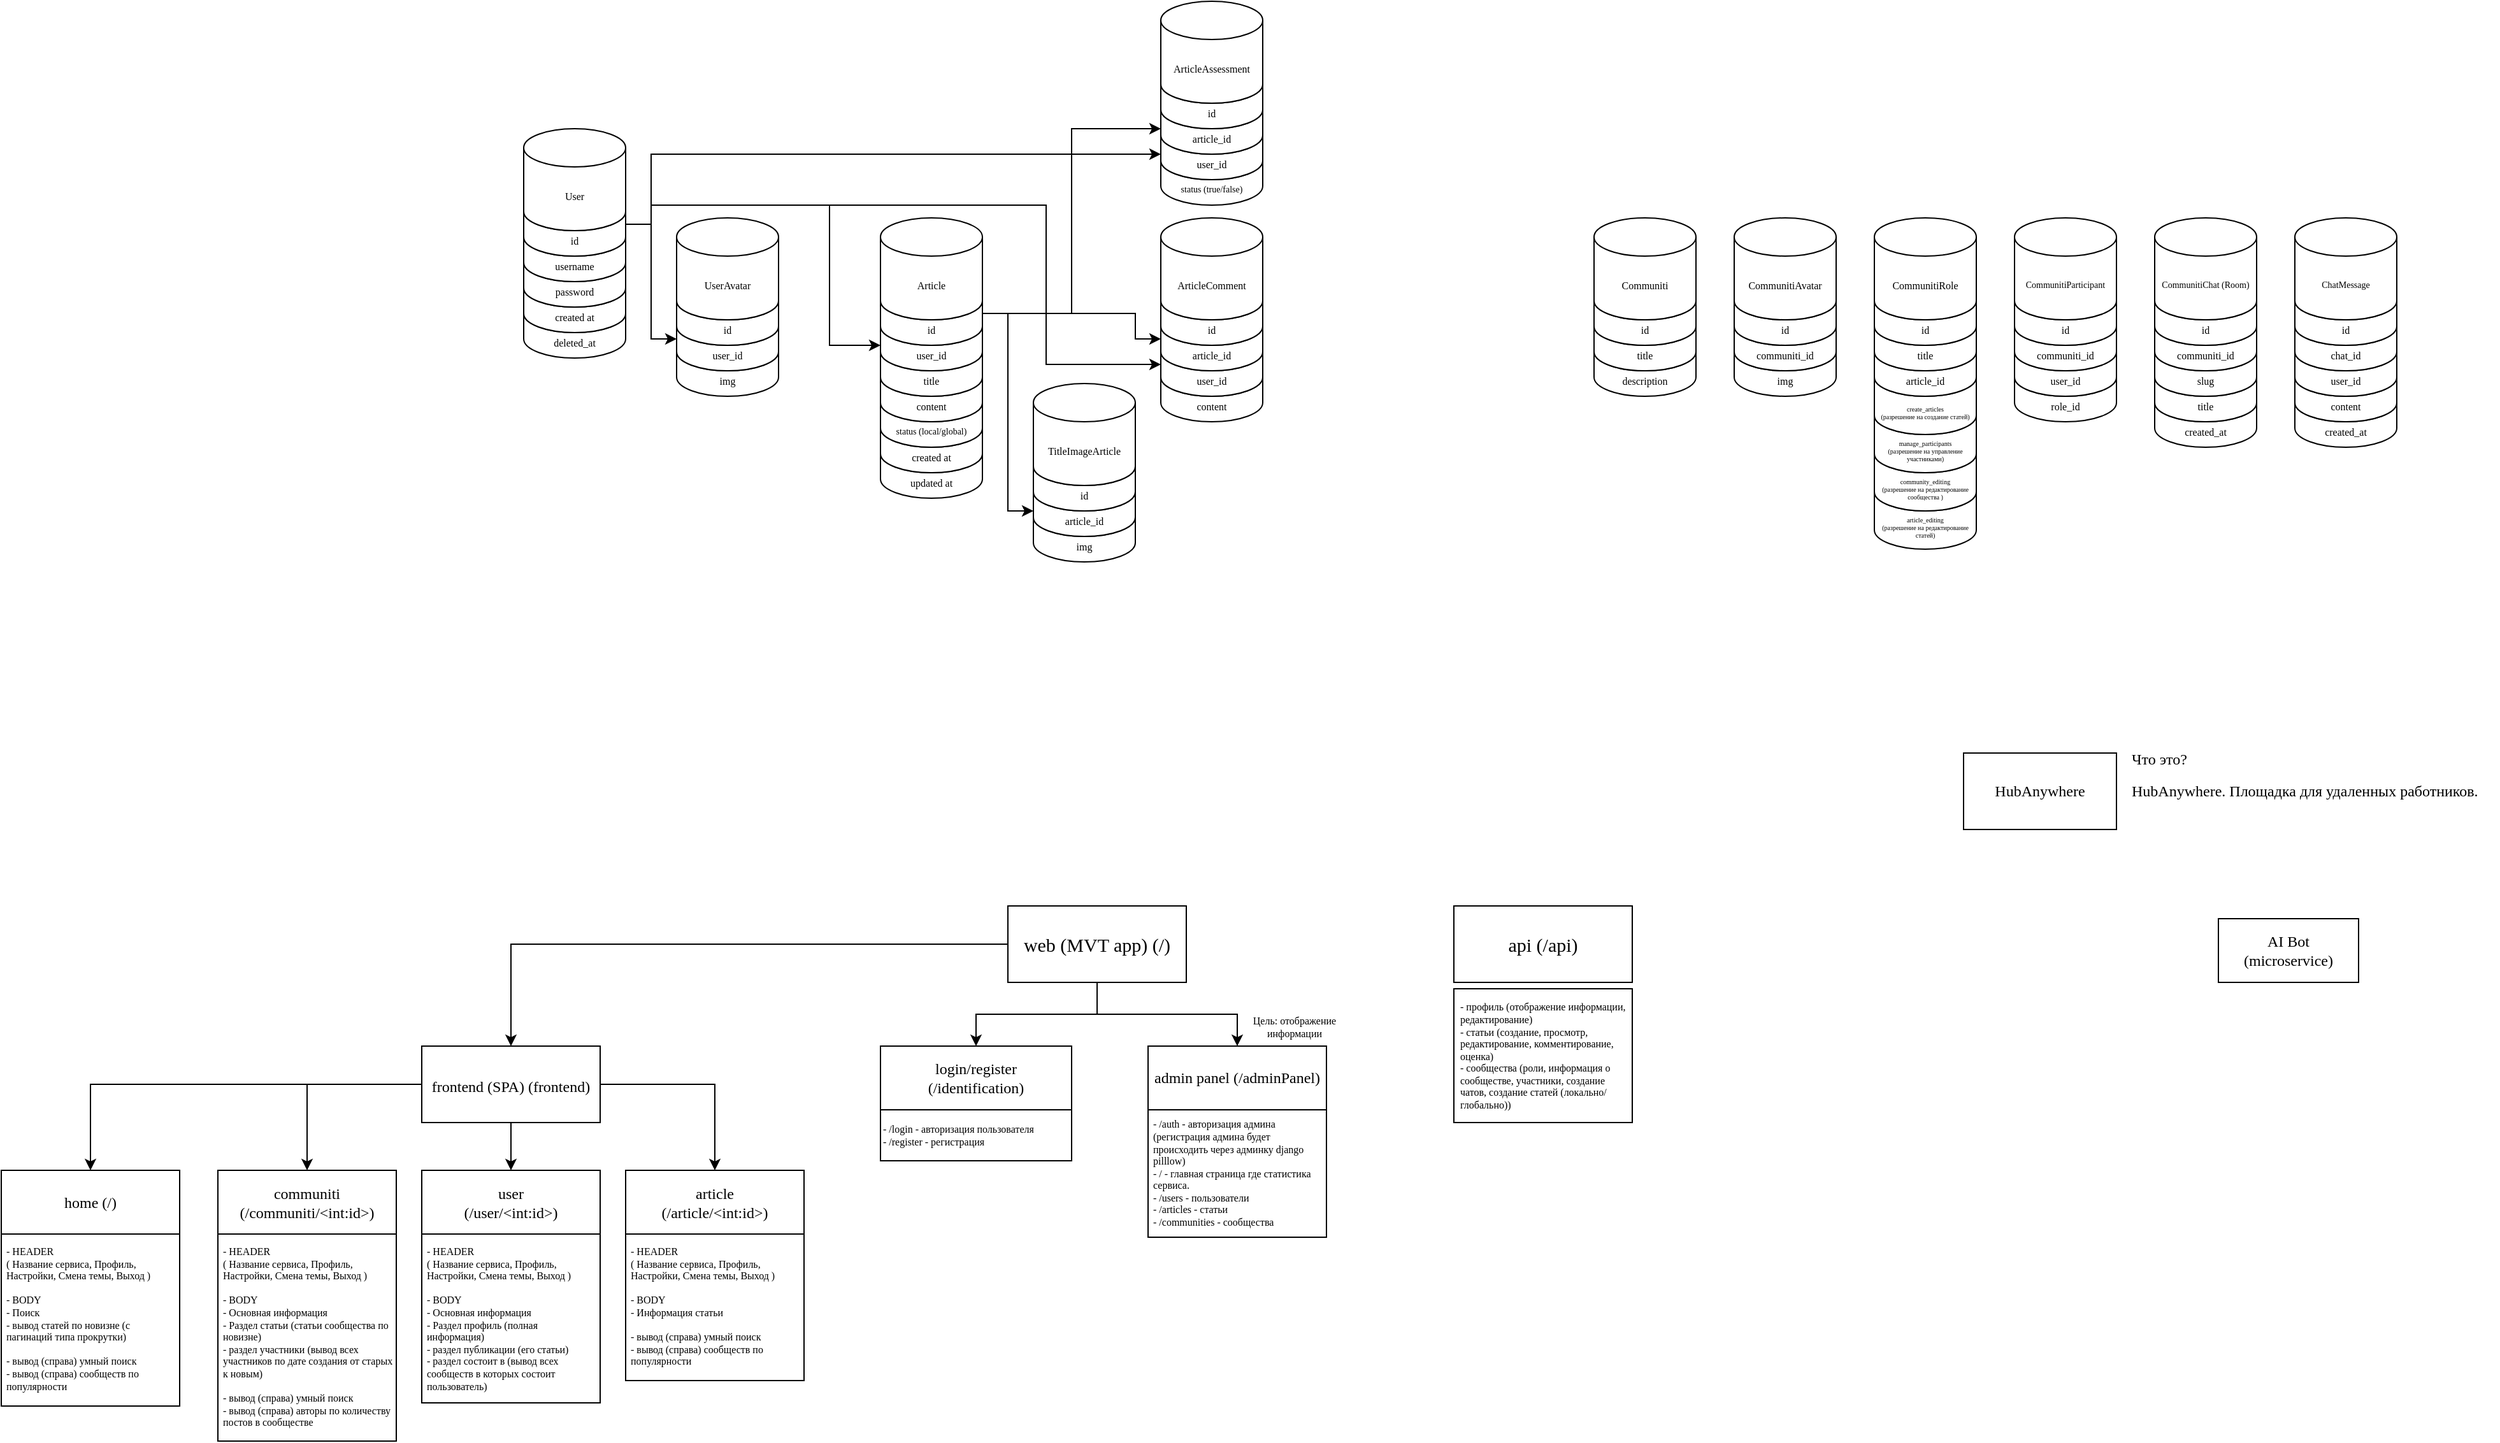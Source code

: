 <mxfile version="20.7.4" type="device"><diagram name="Страница 1" id="JeV3lk8Cx0CcECSY5895"><mxGraphModel dx="1989" dy="1377" grid="1" gridSize="10" guides="1" tooltips="1" connect="1" arrows="1" fold="1" page="1" pageScale="1" pageWidth="827" pageHeight="1169" math="0" shadow="0"><root><mxCell id="0"/><mxCell id="1" parent="0"/><mxCell id="etrCRMP3qSwTWrHFHhXZ-83" value="created_at" style="shape=cylinder3;whiteSpace=wrap;html=1;boundedLbl=1;backgroundOutline=1;size=15;fontFamily=Comic Sans MS;fontSize=8;" vertex="1" parent="1"><mxGeometry x="470" y="-210" width="80" height="50" as="geometry"/></mxCell><mxCell id="etrCRMP3qSwTWrHFHhXZ-84" value="title" style="shape=cylinder3;whiteSpace=wrap;html=1;boundedLbl=1;backgroundOutline=1;size=15;fontFamily=Comic Sans MS;fontSize=8;" vertex="1" parent="1"><mxGeometry x="470" y="-230" width="80" height="50" as="geometry"/></mxCell><mxCell id="etrCRMP3qSwTWrHFHhXZ-122" value="slug" style="shape=cylinder3;whiteSpace=wrap;html=1;boundedLbl=1;backgroundOutline=1;size=15;fontFamily=Comic Sans MS;fontSize=8;" vertex="1" parent="1"><mxGeometry x="470" y="-250" width="80" height="50" as="geometry"/></mxCell><mxCell id="etrCRMP3qSwTWrHFHhXZ-77" value="article_editing&lt;br style=&quot;font-size: 5px;&quot;&gt;(разрешение&amp;nbsp;на редактирование статей)" style="shape=cylinder3;whiteSpace=wrap;html=1;boundedLbl=1;backgroundOutline=1;size=15;fontFamily=Comic Sans MS;fontSize=5;" vertex="1" parent="1"><mxGeometry x="250" y="-140" width="80" height="60" as="geometry"/></mxCell><mxCell id="etrCRMP3qSwTWrHFHhXZ-72" value="community_editing&lt;br style=&quot;font-size: 5px;&quot;&gt;(разрешение&amp;nbsp;на редактирование сообщества&amp;nbsp;)" style="shape=cylinder3;whiteSpace=wrap;html=1;boundedLbl=1;backgroundOutline=1;size=15;fontFamily=Comic Sans MS;fontSize=5;" vertex="1" parent="1"><mxGeometry x="250" y="-170" width="80" height="60" as="geometry"/></mxCell><mxCell id="etrCRMP3qSwTWrHFHhXZ-78" value="manage_participants&lt;br&gt;(разрешение&amp;nbsp;на управление участниками)" style="shape=cylinder3;whiteSpace=wrap;html=1;boundedLbl=1;backgroundOutline=1;size=15;fontFamily=Comic Sans MS;fontSize=5;" vertex="1" parent="1"><mxGeometry x="250" y="-200" width="80" height="60" as="geometry"/></mxCell><mxCell id="etrCRMP3qSwTWrHFHhXZ-79" value="create_articles &lt;br style=&quot;font-size: 5px;&quot;&gt;(разрешение на создание статей)" style="shape=cylinder3;whiteSpace=wrap;html=1;boundedLbl=1;backgroundOutline=1;size=15;fontFamily=Comic Sans MS;fontSize=5;" vertex="1" parent="1"><mxGeometry x="250" y="-230" width="80" height="60" as="geometry"/></mxCell><mxCell id="etrCRMP3qSwTWrHFHhXZ-121" value="article_id" style="shape=cylinder3;whiteSpace=wrap;html=1;boundedLbl=1;backgroundOutline=1;size=15;fontFamily=Comic Sans MS;fontSize=8;" vertex="1" parent="1"><mxGeometry x="250" y="-250" width="80" height="50" as="geometry"/></mxCell><mxCell id="etrCRMP3qSwTWrHFHhXZ-39" value="updated at" style="shape=cylinder3;whiteSpace=wrap;html=1;boundedLbl=1;backgroundOutline=1;size=15;fontFamily=Comic Sans MS;fontSize=8;" vertex="1" parent="1"><mxGeometry x="-530" y="-170" width="80" height="50" as="geometry"/></mxCell><mxCell id="etrCRMP3qSwTWrHFHhXZ-34" value="created at" style="shape=cylinder3;whiteSpace=wrap;html=1;boundedLbl=1;backgroundOutline=1;size=15;fontFamily=Comic Sans MS;fontSize=8;" vertex="1" parent="1"><mxGeometry x="-530" y="-190" width="80" height="50" as="geometry"/></mxCell><mxCell id="etrCRMP3qSwTWrHFHhXZ-82" value="status (local/global)" style="shape=cylinder3;whiteSpace=wrap;html=1;boundedLbl=1;backgroundOutline=1;size=15;fontFamily=Comic Sans MS;fontSize=7;fillStyle=solid;" vertex="1" parent="1"><mxGeometry x="-530" y="-210" width="80" height="50" as="geometry"/></mxCell><mxCell id="etrCRMP3qSwTWrHFHhXZ-35" value="content" style="shape=cylinder3;whiteSpace=wrap;html=1;boundedLbl=1;backgroundOutline=1;size=15;fontFamily=Comic Sans MS;fontSize=8;" vertex="1" parent="1"><mxGeometry x="-530" y="-230" width="80" height="50" as="geometry"/></mxCell><mxCell id="etrCRMP3qSwTWrHFHhXZ-36" value="title" style="shape=cylinder3;whiteSpace=wrap;html=1;boundedLbl=1;backgroundOutline=1;size=15;fontFamily=Comic Sans MS;fontSize=8;" vertex="1" parent="1"><mxGeometry x="-530" y="-250" width="80" height="50" as="geometry"/></mxCell><mxCell id="etrCRMP3qSwTWrHFHhXZ-107" value="user_id" style="shape=cylinder3;whiteSpace=wrap;html=1;boundedLbl=1;backgroundOutline=1;size=15;fontFamily=Comic Sans MS;fontSize=8;" vertex="1" parent="1"><mxGeometry x="-530" y="-270" width="80" height="50" as="geometry"/></mxCell><mxCell id="etrCRMP3qSwTWrHFHhXZ-94" value="created_at" style="shape=cylinder3;whiteSpace=wrap;html=1;boundedLbl=1;backgroundOutline=1;size=15;fontFamily=Comic Sans MS;fontSize=8;" vertex="1" parent="1"><mxGeometry x="580" y="-210" width="80" height="50" as="geometry"/></mxCell><mxCell id="etrCRMP3qSwTWrHFHhXZ-71" value="description" style="shape=cylinder3;whiteSpace=wrap;html=1;boundedLbl=1;backgroundOutline=1;size=15;fontFamily=Comic Sans MS;fontSize=8;" vertex="1" parent="1"><mxGeometry x="30" y="-250" width="80" height="50" as="geometry"/></mxCell><mxCell id="etrCRMP3qSwTWrHFHhXZ-66" value="img" style="shape=cylinder3;whiteSpace=wrap;html=1;boundedLbl=1;backgroundOutline=1;size=15;fontFamily=Comic Sans MS;fontSize=8;" vertex="1" parent="1"><mxGeometry x="140" y="-250" width="80" height="50" as="geometry"/></mxCell><mxCell id="etrCRMP3qSwTWrHFHhXZ-44" value="content" style="shape=cylinder3;whiteSpace=wrap;html=1;boundedLbl=1;backgroundOutline=1;size=15;fontFamily=Comic Sans MS;fontSize=8;" vertex="1" parent="1"><mxGeometry x="-310" y="-230" width="80" height="50" as="geometry"/></mxCell><mxCell id="etrCRMP3qSwTWrHFHhXZ-33" value="img" style="shape=cylinder3;whiteSpace=wrap;html=1;boundedLbl=1;backgroundOutline=1;size=15;fontFamily=Comic Sans MS;fontSize=8;" vertex="1" parent="1"><mxGeometry x="-690" y="-250" width="80" height="50" as="geometry"/></mxCell><mxCell id="etrCRMP3qSwTWrHFHhXZ-29" value="deleted_at" style="shape=cylinder3;whiteSpace=wrap;html=1;boundedLbl=1;backgroundOutline=1;size=15;fontFamily=Comic Sans MS;fontSize=8;" vertex="1" parent="1"><mxGeometry x="-810" y="-280" width="80" height="50" as="geometry"/></mxCell><mxCell id="etrCRMP3qSwTWrHFHhXZ-28" value="created at" style="shape=cylinder3;whiteSpace=wrap;html=1;boundedLbl=1;backgroundOutline=1;size=15;fontFamily=Comic Sans MS;fontSize=8;" vertex="1" parent="1"><mxGeometry x="-810" y="-300" width="80" height="50" as="geometry"/></mxCell><mxCell id="etrCRMP3qSwTWrHFHhXZ-48" value="user_id" style="shape=cylinder3;whiteSpace=wrap;html=1;boundedLbl=1;backgroundOutline=1;size=15;fontFamily=Comic Sans MS;fontSize=8;" vertex="1" parent="1"><mxGeometry x="-310" y="-250" width="80" height="50" as="geometry"/></mxCell><mxCell id="etrCRMP3qSwTWrHFHhXZ-26" value="password" style="shape=cylinder3;whiteSpace=wrap;html=1;boundedLbl=1;backgroundOutline=1;size=15;fontFamily=Comic Sans MS;fontSize=8;" vertex="1" parent="1"><mxGeometry x="-810" y="-320" width="80" height="50" as="geometry"/></mxCell><mxCell id="etrCRMP3qSwTWrHFHhXZ-24" value="username" style="shape=cylinder3;whiteSpace=wrap;html=1;boundedLbl=1;backgroundOutline=1;size=15;fontFamily=Comic Sans MS;fontSize=8;" vertex="1" parent="1"><mxGeometry x="-810" y="-340" width="80" height="50" as="geometry"/></mxCell><mxCell id="etrCRMP3qSwTWrHFHhXZ-106" style="edgeStyle=orthogonalEdgeStyle;rounded=0;orthogonalLoop=1;jettySize=auto;html=1;entryX=0;entryY=0.5;entryDx=0;entryDy=0;entryPerimeter=0;fontFamily=Comic Sans MS;fontSize=7;fontColor=none;" edge="1" parent="1" source="etrCRMP3qSwTWrHFHhXZ-23" target="etrCRMP3qSwTWrHFHhXZ-30"><mxGeometry relative="1" as="geometry"/></mxCell><mxCell id="etrCRMP3qSwTWrHFHhXZ-108" style="edgeStyle=orthogonalEdgeStyle;rounded=0;orthogonalLoop=1;jettySize=auto;html=1;exitX=1;exitY=0.5;exitDx=0;exitDy=0;exitPerimeter=0;entryX=0;entryY=0;entryDx=0;entryDy=30;entryPerimeter=0;fontFamily=Comic Sans MS;fontSize=7;fontColor=none;" edge="1" parent="1" source="etrCRMP3qSwTWrHFHhXZ-23" target="etrCRMP3qSwTWrHFHhXZ-107"><mxGeometry relative="1" as="geometry"><Array as="points"><mxPoint x="-710" y="-335"/><mxPoint x="-710" y="-350"/><mxPoint x="-570" y="-350"/><mxPoint x="-570" y="-240"/></Array></mxGeometry></mxCell><mxCell id="etrCRMP3qSwTWrHFHhXZ-112" style="edgeStyle=orthogonalEdgeStyle;rounded=0;orthogonalLoop=1;jettySize=auto;html=1;entryX=0;entryY=0.5;entryDx=0;entryDy=0;entryPerimeter=0;fontFamily=Comic Sans MS;fontSize=7;fontColor=none;" edge="1" parent="1" target="etrCRMP3qSwTWrHFHhXZ-48"><mxGeometry relative="1" as="geometry"><mxPoint x="-710" y="-340" as="sourcePoint"/><Array as="points"><mxPoint x="-400" y="-350"/><mxPoint x="-400" y="-225"/></Array></mxGeometry></mxCell><mxCell id="etrCRMP3qSwTWrHFHhXZ-114" style="edgeStyle=orthogonalEdgeStyle;rounded=0;orthogonalLoop=1;jettySize=auto;html=1;entryX=0;entryY=0;entryDx=0;entryDy=30;entryPerimeter=0;fontFamily=Comic Sans MS;fontSize=7;fontColor=none;exitX=1;exitY=0.5;exitDx=0;exitDy=0;exitPerimeter=0;" edge="1" parent="1" source="etrCRMP3qSwTWrHFHhXZ-23" target="etrCRMP3qSwTWrHFHhXZ-50"><mxGeometry relative="1" as="geometry"><Array as="points"><mxPoint x="-710" y="-335"/><mxPoint x="-710" y="-390"/></Array></mxGeometry></mxCell><mxCell id="etrCRMP3qSwTWrHFHhXZ-23" value="id" style="shape=cylinder3;whiteSpace=wrap;html=1;boundedLbl=1;backgroundOutline=1;size=15;fontFamily=Comic Sans MS;fontSize=8;" vertex="1" parent="1"><mxGeometry x="-810" y="-360" width="80" height="50" as="geometry"/></mxCell><mxCell id="etrCRMP3qSwTWrHFHhXZ-2" value="HubAnywhere" style="rounded=0;whiteSpace=wrap;html=1;fontFamily=Comic Sans MS;" vertex="1" parent="1"><mxGeometry x="320" y="80" width="120" height="60" as="geometry"/></mxCell><mxCell id="etrCRMP3qSwTWrHFHhXZ-3" value="Что это?" style="text;html=1;strokeColor=none;fillColor=none;align=left;verticalAlign=middle;whiteSpace=wrap;rounded=0;fontFamily=Comic Sans MS;" vertex="1" parent="1"><mxGeometry x="450" y="70" width="60" height="30" as="geometry"/></mxCell><mxCell id="etrCRMP3qSwTWrHFHhXZ-4" value="HubAnywhere. Площадка для удаленных работников.&amp;nbsp;" style="text;html=1;strokeColor=none;fillColor=none;align=left;verticalAlign=middle;whiteSpace=wrap;rounded=0;fontFamily=Comic Sans MS;" vertex="1" parent="1"><mxGeometry x="450" y="85" width="290" height="50" as="geometry"/></mxCell><mxCell id="etrCRMP3qSwTWrHFHhXZ-12" style="edgeStyle=orthogonalEdgeStyle;rounded=0;orthogonalLoop=1;jettySize=auto;html=1;entryX=0.5;entryY=0;entryDx=0;entryDy=0;fontFamily=Comic Sans MS;fontSize=12;" edge="1" parent="1" source="etrCRMP3qSwTWrHFHhXZ-5" target="etrCRMP3qSwTWrHFHhXZ-11"><mxGeometry relative="1" as="geometry"/></mxCell><mxCell id="etrCRMP3qSwTWrHFHhXZ-14" style="edgeStyle=orthogonalEdgeStyle;rounded=0;orthogonalLoop=1;jettySize=auto;html=1;fontFamily=Comic Sans MS;fontSize=12;" edge="1" parent="1" source="etrCRMP3qSwTWrHFHhXZ-5" target="etrCRMP3qSwTWrHFHhXZ-13"><mxGeometry relative="1" as="geometry"/></mxCell><mxCell id="etrCRMP3qSwTWrHFHhXZ-115" style="edgeStyle=orthogonalEdgeStyle;rounded=0;orthogonalLoop=1;jettySize=auto;html=1;entryX=0.5;entryY=0;entryDx=0;entryDy=0;fontFamily=Comic Sans MS;fontSize=7;fontColor=none;" edge="1" parent="1" source="etrCRMP3qSwTWrHFHhXZ-5" target="etrCRMP3qSwTWrHFHhXZ-95"><mxGeometry relative="1" as="geometry"/></mxCell><mxCell id="etrCRMP3qSwTWrHFHhXZ-5" value="web (MVT app) (/)" style="rounded=0;whiteSpace=wrap;html=1;fontFamily=Comic Sans MS;fontSize=15;" vertex="1" parent="1"><mxGeometry x="-430" y="200" width="140" height="60" as="geometry"/></mxCell><mxCell id="etrCRMP3qSwTWrHFHhXZ-8" value="AI Bot&lt;br&gt;(microservice)" style="rounded=0;whiteSpace=wrap;html=1;fontFamily=Comic Sans MS;" vertex="1" parent="1"><mxGeometry x="520" y="210" width="110" height="50" as="geometry"/></mxCell><mxCell id="etrCRMP3qSwTWrHFHhXZ-11" value="login/register&lt;br&gt;(/identification)" style="rounded=0;whiteSpace=wrap;html=1;fontFamily=Comic Sans MS;" vertex="1" parent="1"><mxGeometry x="-530" y="310" width="150" height="50" as="geometry"/></mxCell><mxCell id="etrCRMP3qSwTWrHFHhXZ-13" value="admin panel (/adminPanel)" style="rounded=0;whiteSpace=wrap;html=1;fontFamily=Comic Sans MS;" vertex="1" parent="1"><mxGeometry x="-320" y="310" width="140" height="50" as="geometry"/></mxCell><mxCell id="etrCRMP3qSwTWrHFHhXZ-16" value="- /login - авторизация пользователя&lt;br&gt;- /register - регистрация" style="rounded=0;whiteSpace=wrap;html=1;fontFamily=Comic Sans MS;align=left;fontSize=8;" vertex="1" parent="1"><mxGeometry x="-530" y="360" width="150" height="40" as="geometry"/></mxCell><mxCell id="etrCRMP3qSwTWrHFHhXZ-17" value="- /auth - авторизация админа (регистрация админа будет происходить через админку django pilllow)&lt;br&gt;- / - главная страница где статистика сервиса.&lt;br&gt;- /users - пользователи&lt;br&gt;- /articles - статьи&lt;br&gt;- /communities - сообщества&amp;nbsp;&lt;br&gt;" style="rounded=0;whiteSpace=wrap;html=1;fontFamily=Comic Sans MS;align=left;fontSize=8;spacing=4;" vertex="1" parent="1"><mxGeometry x="-320" y="360" width="140" height="100" as="geometry"/></mxCell><mxCell id="etrCRMP3qSwTWrHFHhXZ-18" value="Цель: отображение информации" style="text;html=1;strokeColor=none;fillColor=none;align=center;verticalAlign=middle;whiteSpace=wrap;rounded=0;fontFamily=Comic Sans MS;fontSize=8;" vertex="1" parent="1"><mxGeometry x="-260" y="280" width="110" height="30" as="geometry"/></mxCell><mxCell id="etrCRMP3qSwTWrHFHhXZ-19" value="api (/api)" style="rounded=0;whiteSpace=wrap;html=1;fontFamily=Comic Sans MS;fontSize=15;" vertex="1" parent="1"><mxGeometry x="-80" y="200" width="140" height="60" as="geometry"/></mxCell><mxCell id="etrCRMP3qSwTWrHFHhXZ-20" value="- профиль (отображение информации, редактирование)&lt;br&gt;- статьи (создание, просмотр, редактирование, комментирование, оценка)&lt;br&gt;- сообщества (роли, информация о сообществе, участники, создание чатов, создание статей (локально/глобально))" style="rounded=0;whiteSpace=wrap;html=1;fontFamily=Comic Sans MS;fontSize=8;align=left;spacing=5;" vertex="1" parent="1"><mxGeometry x="-80" y="265" width="140" height="105" as="geometry"/></mxCell><mxCell id="etrCRMP3qSwTWrHFHhXZ-22" value="User" style="shape=cylinder3;whiteSpace=wrap;html=1;boundedLbl=1;backgroundOutline=1;size=15;fontFamily=Comic Sans MS;fontSize=8;" vertex="1" parent="1"><mxGeometry x="-810" y="-410" width="80" height="80" as="geometry"/></mxCell><mxCell id="etrCRMP3qSwTWrHFHhXZ-30" value="user_id" style="shape=cylinder3;whiteSpace=wrap;html=1;boundedLbl=1;backgroundOutline=1;size=15;fontFamily=Comic Sans MS;fontSize=8;" vertex="1" parent="1"><mxGeometry x="-690" y="-270" width="80" height="50" as="geometry"/></mxCell><mxCell id="etrCRMP3qSwTWrHFHhXZ-31" value="id" style="shape=cylinder3;whiteSpace=wrap;html=1;boundedLbl=1;backgroundOutline=1;size=15;fontFamily=Comic Sans MS;fontSize=8;" vertex="1" parent="1"><mxGeometry x="-690" y="-290" width="80" height="50" as="geometry"/></mxCell><mxCell id="etrCRMP3qSwTWrHFHhXZ-32" value="UserAvatar" style="shape=cylinder3;whiteSpace=wrap;html=1;boundedLbl=1;backgroundOutline=1;size=15;fontFamily=Comic Sans MS;fontSize=8;" vertex="1" parent="1"><mxGeometry x="-690" y="-340" width="80" height="80" as="geometry"/></mxCell><mxCell id="etrCRMP3qSwTWrHFHhXZ-110" style="edgeStyle=orthogonalEdgeStyle;rounded=0;orthogonalLoop=1;jettySize=auto;html=1;entryX=0;entryY=0;entryDx=0;entryDy=30;entryPerimeter=0;fontFamily=Comic Sans MS;fontSize=7;fontColor=none;" edge="1" parent="1" source="etrCRMP3qSwTWrHFHhXZ-37" target="etrCRMP3qSwTWrHFHhXZ-41"><mxGeometry relative="1" as="geometry"/></mxCell><mxCell id="etrCRMP3qSwTWrHFHhXZ-111" style="edgeStyle=orthogonalEdgeStyle;rounded=0;orthogonalLoop=1;jettySize=auto;html=1;entryX=0;entryY=0.5;entryDx=0;entryDy=0;entryPerimeter=0;fontFamily=Comic Sans MS;fontSize=7;fontColor=none;" edge="1" parent="1" source="etrCRMP3qSwTWrHFHhXZ-37" target="etrCRMP3qSwTWrHFHhXZ-45"><mxGeometry relative="1" as="geometry"><Array as="points"><mxPoint x="-330" y="-265"/><mxPoint x="-330" y="-245"/></Array></mxGeometry></mxCell><mxCell id="etrCRMP3qSwTWrHFHhXZ-113" style="edgeStyle=orthogonalEdgeStyle;rounded=0;orthogonalLoop=1;jettySize=auto;html=1;entryX=0;entryY=0;entryDx=0;entryDy=30;entryPerimeter=0;fontFamily=Comic Sans MS;fontSize=7;fontColor=none;" edge="1" parent="1" source="etrCRMP3qSwTWrHFHhXZ-37" target="etrCRMP3qSwTWrHFHhXZ-51"><mxGeometry relative="1" as="geometry"/></mxCell><mxCell id="etrCRMP3qSwTWrHFHhXZ-37" value="id" style="shape=cylinder3;whiteSpace=wrap;html=1;boundedLbl=1;backgroundOutline=1;size=15;fontFamily=Comic Sans MS;fontSize=8;" vertex="1" parent="1"><mxGeometry x="-530" y="-290" width="80" height="50" as="geometry"/></mxCell><mxCell id="etrCRMP3qSwTWrHFHhXZ-38" value="&lt;span style=&quot;text-align: left;&quot;&gt;Article&lt;/span&gt;" style="shape=cylinder3;whiteSpace=wrap;html=1;boundedLbl=1;backgroundOutline=1;size=15;fontFamily=Comic Sans MS;fontSize=8;" vertex="1" parent="1"><mxGeometry x="-530" y="-340" width="80" height="80" as="geometry"/></mxCell><mxCell id="etrCRMP3qSwTWrHFHhXZ-40" value="img" style="shape=cylinder3;whiteSpace=wrap;html=1;boundedLbl=1;backgroundOutline=1;size=15;fontFamily=Comic Sans MS;fontSize=8;" vertex="1" parent="1"><mxGeometry x="-410" y="-120" width="80" height="50" as="geometry"/></mxCell><mxCell id="etrCRMP3qSwTWrHFHhXZ-41" value="article_id" style="shape=cylinder3;whiteSpace=wrap;html=1;boundedLbl=1;backgroundOutline=1;size=15;fontFamily=Comic Sans MS;fontSize=8;" vertex="1" parent="1"><mxGeometry x="-410" y="-140" width="80" height="50" as="geometry"/></mxCell><mxCell id="etrCRMP3qSwTWrHFHhXZ-42" value="id" style="shape=cylinder3;whiteSpace=wrap;html=1;boundedLbl=1;backgroundOutline=1;size=15;fontFamily=Comic Sans MS;fontSize=8;" vertex="1" parent="1"><mxGeometry x="-410" y="-160" width="80" height="50" as="geometry"/></mxCell><mxCell id="etrCRMP3qSwTWrHFHhXZ-43" value="&lt;div style=&quot;text-align: left;&quot;&gt;&lt;span style=&quot;background-color: initial;&quot;&gt;TitleImageArticle&lt;/span&gt;&lt;/div&gt;" style="shape=cylinder3;whiteSpace=wrap;html=1;boundedLbl=1;backgroundOutline=1;size=15;fontFamily=Comic Sans MS;fontSize=8;" vertex="1" parent="1"><mxGeometry x="-410" y="-210" width="80" height="80" as="geometry"/></mxCell><mxCell id="etrCRMP3qSwTWrHFHhXZ-45" value="article_id" style="shape=cylinder3;whiteSpace=wrap;html=1;boundedLbl=1;backgroundOutline=1;size=15;fontFamily=Comic Sans MS;fontSize=8;" vertex="1" parent="1"><mxGeometry x="-310" y="-270" width="80" height="50" as="geometry"/></mxCell><mxCell id="etrCRMP3qSwTWrHFHhXZ-46" value="id" style="shape=cylinder3;whiteSpace=wrap;html=1;boundedLbl=1;backgroundOutline=1;size=15;fontFamily=Comic Sans MS;fontSize=8;" vertex="1" parent="1"><mxGeometry x="-310" y="-290" width="80" height="50" as="geometry"/></mxCell><mxCell id="etrCRMP3qSwTWrHFHhXZ-47" value="&lt;div style=&quot;text-align: left;&quot;&gt;&lt;span style=&quot;background-color: initial;&quot;&gt;ArticleComment&lt;/span&gt;&lt;/div&gt;" style="shape=cylinder3;whiteSpace=wrap;html=1;boundedLbl=1;backgroundOutline=1;size=15;fontFamily=Comic Sans MS;fontSize=8;" vertex="1" parent="1"><mxGeometry x="-310" y="-340" width="80" height="80" as="geometry"/></mxCell><mxCell id="etrCRMP3qSwTWrHFHhXZ-49" value="status (true/false)" style="shape=cylinder3;whiteSpace=wrap;html=1;boundedLbl=1;backgroundOutline=1;size=15;fontFamily=Comic Sans MS;fontSize=7;" vertex="1" parent="1"><mxGeometry x="-310" y="-400" width="80" height="50" as="geometry"/></mxCell><mxCell id="etrCRMP3qSwTWrHFHhXZ-50" value="user_id" style="shape=cylinder3;whiteSpace=wrap;html=1;boundedLbl=1;backgroundOutline=1;size=15;fontFamily=Comic Sans MS;fontSize=8;" vertex="1" parent="1"><mxGeometry x="-310" y="-420" width="80" height="50" as="geometry"/></mxCell><mxCell id="etrCRMP3qSwTWrHFHhXZ-51" value="article_id" style="shape=cylinder3;whiteSpace=wrap;html=1;boundedLbl=1;backgroundOutline=1;size=15;fontFamily=Comic Sans MS;fontSize=8;" vertex="1" parent="1"><mxGeometry x="-310" y="-440" width="80" height="50" as="geometry"/></mxCell><mxCell id="etrCRMP3qSwTWrHFHhXZ-52" value="id" style="shape=cylinder3;whiteSpace=wrap;html=1;boundedLbl=1;backgroundOutline=1;size=15;fontFamily=Comic Sans MS;fontSize=8;" vertex="1" parent="1"><mxGeometry x="-310" y="-460" width="80" height="50" as="geometry"/></mxCell><mxCell id="etrCRMP3qSwTWrHFHhXZ-53" value="&lt;div style=&quot;text-align: left;&quot;&gt;&lt;span style=&quot;background-color: initial;&quot;&gt;Article&lt;/span&gt;&lt;span style=&quot;background-color: initial;&quot;&gt;Assessment&lt;/span&gt;&lt;/div&gt;" style="shape=cylinder3;whiteSpace=wrap;html=1;boundedLbl=1;backgroundOutline=1;size=15;fontFamily=Comic Sans MS;fontSize=8;" vertex="1" parent="1"><mxGeometry x="-310" y="-510" width="80" height="80" as="geometry"/></mxCell><mxCell id="etrCRMP3qSwTWrHFHhXZ-57" value="title" style="shape=cylinder3;whiteSpace=wrap;html=1;boundedLbl=1;backgroundOutline=1;size=15;fontFamily=Comic Sans MS;fontSize=8;" vertex="1" parent="1"><mxGeometry x="30" y="-270" width="80" height="50" as="geometry"/></mxCell><mxCell id="etrCRMP3qSwTWrHFHhXZ-58" value="id" style="shape=cylinder3;whiteSpace=wrap;html=1;boundedLbl=1;backgroundOutline=1;size=15;fontFamily=Comic Sans MS;fontSize=8;" vertex="1" parent="1"><mxGeometry x="30" y="-290" width="80" height="50" as="geometry"/></mxCell><mxCell id="etrCRMP3qSwTWrHFHhXZ-59" value="&lt;div style=&quot;text-align: left;&quot;&gt;Communiti&lt;br&gt;&lt;/div&gt;" style="shape=cylinder3;whiteSpace=wrap;html=1;boundedLbl=1;backgroundOutline=1;size=15;fontFamily=Comic Sans MS;fontSize=8;" vertex="1" parent="1"><mxGeometry x="30" y="-340" width="80" height="80" as="geometry"/></mxCell><mxCell id="etrCRMP3qSwTWrHFHhXZ-60" value="communiti_id" style="shape=cylinder3;whiteSpace=wrap;html=1;boundedLbl=1;backgroundOutline=1;size=15;fontFamily=Comic Sans MS;fontSize=8;" vertex="1" parent="1"><mxGeometry x="140" y="-270" width="80" height="50" as="geometry"/></mxCell><mxCell id="etrCRMP3qSwTWrHFHhXZ-61" value="id" style="shape=cylinder3;whiteSpace=wrap;html=1;boundedLbl=1;backgroundOutline=1;size=15;fontFamily=Comic Sans MS;fontSize=8;" vertex="1" parent="1"><mxGeometry x="140" y="-290" width="80" height="50" as="geometry"/></mxCell><mxCell id="etrCRMP3qSwTWrHFHhXZ-62" value="&lt;div style=&quot;text-align: left;&quot;&gt;CommunitiAvatar&lt;br&gt;&lt;/div&gt;" style="shape=cylinder3;whiteSpace=wrap;html=1;boundedLbl=1;backgroundOutline=1;size=15;fontFamily=Comic Sans MS;fontSize=8;" vertex="1" parent="1"><mxGeometry x="140" y="-340" width="80" height="80" as="geometry"/></mxCell><mxCell id="etrCRMP3qSwTWrHFHhXZ-63" value="title" style="shape=cylinder3;whiteSpace=wrap;html=1;boundedLbl=1;backgroundOutline=1;size=15;fontFamily=Comic Sans MS;fontSize=8;" vertex="1" parent="1"><mxGeometry x="250" y="-270" width="80" height="50" as="geometry"/></mxCell><mxCell id="etrCRMP3qSwTWrHFHhXZ-64" value="id" style="shape=cylinder3;whiteSpace=wrap;html=1;boundedLbl=1;backgroundOutline=1;size=15;fontFamily=Comic Sans MS;fontSize=8;" vertex="1" parent="1"><mxGeometry x="250" y="-290" width="80" height="50" as="geometry"/></mxCell><mxCell id="etrCRMP3qSwTWrHFHhXZ-65" value="&lt;span style=&quot;text-align: left;&quot;&gt;Communiti&lt;/span&gt;&lt;span style=&quot;text-align: left; background-color: initial;&quot;&gt;Role&lt;/span&gt;&lt;span style=&quot;text-align: left;&quot;&gt;&lt;br&gt;&lt;/span&gt;" style="shape=cylinder3;whiteSpace=wrap;html=1;boundedLbl=1;backgroundOutline=1;size=15;fontFamily=Comic Sans MS;fontSize=8;" vertex="1" parent="1"><mxGeometry x="250" y="-340" width="80" height="80" as="geometry"/></mxCell><mxCell id="etrCRMP3qSwTWrHFHhXZ-80" value="role_id" style="shape=cylinder3;whiteSpace=wrap;html=1;boundedLbl=1;backgroundOutline=1;size=15;fontFamily=Comic Sans MS;fontSize=8;" vertex="1" parent="1"><mxGeometry x="360" y="-230" width="80" height="50" as="geometry"/></mxCell><mxCell id="etrCRMP3qSwTWrHFHhXZ-67" value="user_id" style="shape=cylinder3;whiteSpace=wrap;html=1;boundedLbl=1;backgroundOutline=1;size=15;fontFamily=Comic Sans MS;fontSize=8;" vertex="1" parent="1"><mxGeometry x="360" y="-250" width="80" height="50" as="geometry"/></mxCell><mxCell id="etrCRMP3qSwTWrHFHhXZ-68" value="communiti_id" style="shape=cylinder3;whiteSpace=wrap;html=1;boundedLbl=1;backgroundOutline=1;size=15;fontFamily=Comic Sans MS;fontSize=8;" vertex="1" parent="1"><mxGeometry x="360" y="-270" width="80" height="50" as="geometry"/></mxCell><mxCell id="etrCRMP3qSwTWrHFHhXZ-69" value="id" style="shape=cylinder3;whiteSpace=wrap;html=1;boundedLbl=1;backgroundOutline=1;size=15;fontFamily=Comic Sans MS;fontSize=8;" vertex="1" parent="1"><mxGeometry x="360" y="-290" width="80" height="50" as="geometry"/></mxCell><mxCell id="etrCRMP3qSwTWrHFHhXZ-70" value="&lt;span style=&quot;text-align: left; font-size: 7px;&quot;&gt;Communiti&lt;/span&gt;&lt;span style=&quot;text-align: left; background-color: initial; font-size: 7px;&quot;&gt;Participant&lt;/span&gt;&lt;span style=&quot;text-align: left; font-size: 7px;&quot;&gt;&lt;br style=&quot;font-size: 7px;&quot;&gt;&lt;/span&gt;" style="shape=cylinder3;whiteSpace=wrap;html=1;boundedLbl=1;backgroundOutline=1;size=15;fontFamily=Comic Sans MS;fontSize=7;" vertex="1" parent="1"><mxGeometry x="360" y="-340" width="80" height="80" as="geometry"/></mxCell><mxCell id="etrCRMP3qSwTWrHFHhXZ-85" value="communiti_id" style="shape=cylinder3;whiteSpace=wrap;html=1;boundedLbl=1;backgroundOutline=1;size=15;fontFamily=Comic Sans MS;fontSize=8;" vertex="1" parent="1"><mxGeometry x="470" y="-270" width="80" height="50" as="geometry"/></mxCell><mxCell id="etrCRMP3qSwTWrHFHhXZ-86" value="id" style="shape=cylinder3;whiteSpace=wrap;html=1;boundedLbl=1;backgroundOutline=1;size=15;fontFamily=Comic Sans MS;fontSize=8;" vertex="1" parent="1"><mxGeometry x="470" y="-290" width="80" height="50" as="geometry"/></mxCell><mxCell id="etrCRMP3qSwTWrHFHhXZ-87" value="&lt;span style=&quot;text-align: left; font-size: 7px;&quot;&gt;CommunitiChat (Room)&lt;/span&gt;&lt;span style=&quot;text-align: left; font-size: 7px;&quot;&gt;&lt;br style=&quot;font-size: 7px;&quot;&gt;&lt;/span&gt;" style="shape=cylinder3;whiteSpace=wrap;html=1;boundedLbl=1;backgroundOutline=1;size=15;fontFamily=Comic Sans MS;fontSize=7;" vertex="1" parent="1"><mxGeometry x="470" y="-340" width="80" height="80" as="geometry"/></mxCell><mxCell id="etrCRMP3qSwTWrHFHhXZ-88" value="content" style="shape=cylinder3;whiteSpace=wrap;html=1;boundedLbl=1;backgroundOutline=1;size=15;fontFamily=Comic Sans MS;fontSize=8;" vertex="1" parent="1"><mxGeometry x="580" y="-230" width="80" height="50" as="geometry"/></mxCell><mxCell id="etrCRMP3qSwTWrHFHhXZ-89" value="user_id" style="shape=cylinder3;whiteSpace=wrap;html=1;boundedLbl=1;backgroundOutline=1;size=15;fontFamily=Comic Sans MS;fontSize=8;" vertex="1" parent="1"><mxGeometry x="580" y="-250" width="80" height="50" as="geometry"/></mxCell><mxCell id="etrCRMP3qSwTWrHFHhXZ-90" value="chat_id" style="shape=cylinder3;whiteSpace=wrap;html=1;boundedLbl=1;backgroundOutline=1;size=15;fontFamily=Comic Sans MS;fontSize=8;" vertex="1" parent="1"><mxGeometry x="580" y="-270" width="80" height="50" as="geometry"/></mxCell><mxCell id="etrCRMP3qSwTWrHFHhXZ-91" value="id" style="shape=cylinder3;whiteSpace=wrap;html=1;boundedLbl=1;backgroundOutline=1;size=15;fontFamily=Comic Sans MS;fontSize=8;" vertex="1" parent="1"><mxGeometry x="580" y="-290" width="80" height="50" as="geometry"/></mxCell><mxCell id="etrCRMP3qSwTWrHFHhXZ-92" value="&lt;span style=&quot;text-align: left; font-size: 7px;&quot;&gt;ChatMessage&lt;/span&gt;&lt;span style=&quot;text-align: left; font-size: 7px;&quot;&gt;&lt;br style=&quot;font-size: 7px;&quot;&gt;&lt;/span&gt;" style="shape=cylinder3;whiteSpace=wrap;html=1;boundedLbl=1;backgroundOutline=1;size=15;fontFamily=Comic Sans MS;fontSize=7;" vertex="1" parent="1"><mxGeometry x="580" y="-340" width="80" height="80" as="geometry"/></mxCell><mxCell id="etrCRMP3qSwTWrHFHhXZ-116" style="edgeStyle=orthogonalEdgeStyle;rounded=0;orthogonalLoop=1;jettySize=auto;html=1;entryX=0.5;entryY=0;entryDx=0;entryDy=0;fontFamily=Comic Sans MS;fontSize=7;fontColor=none;" edge="1" parent="1" source="etrCRMP3qSwTWrHFHhXZ-95" target="etrCRMP3qSwTWrHFHhXZ-98"><mxGeometry relative="1" as="geometry"/></mxCell><mxCell id="etrCRMP3qSwTWrHFHhXZ-117" style="edgeStyle=orthogonalEdgeStyle;rounded=0;orthogonalLoop=1;jettySize=auto;html=1;fontFamily=Comic Sans MS;fontSize=7;fontColor=none;" edge="1" parent="1" source="etrCRMP3qSwTWrHFHhXZ-95" target="etrCRMP3qSwTWrHFHhXZ-100"><mxGeometry relative="1" as="geometry"/></mxCell><mxCell id="etrCRMP3qSwTWrHFHhXZ-118" style="edgeStyle=orthogonalEdgeStyle;rounded=0;orthogonalLoop=1;jettySize=auto;html=1;entryX=0.5;entryY=0;entryDx=0;entryDy=0;fontFamily=Comic Sans MS;fontSize=7;fontColor=none;" edge="1" parent="1" source="etrCRMP3qSwTWrHFHhXZ-95" target="etrCRMP3qSwTWrHFHhXZ-102"><mxGeometry relative="1" as="geometry"/></mxCell><mxCell id="etrCRMP3qSwTWrHFHhXZ-119" style="edgeStyle=orthogonalEdgeStyle;rounded=0;orthogonalLoop=1;jettySize=auto;html=1;fontFamily=Comic Sans MS;fontSize=7;fontColor=none;" edge="1" parent="1" source="etrCRMP3qSwTWrHFHhXZ-95" target="etrCRMP3qSwTWrHFHhXZ-96"><mxGeometry relative="1" as="geometry"/></mxCell><mxCell id="etrCRMP3qSwTWrHFHhXZ-95" value="&lt;span style=&quot;font-size: 12px;&quot;&gt;frontend (SPA) (frontend)&lt;/span&gt;" style="rounded=0;whiteSpace=wrap;html=1;fontFamily=Comic Sans MS;fontSize=15;" vertex="1" parent="1"><mxGeometry x="-890" y="310" width="140" height="60" as="geometry"/></mxCell><mxCell id="etrCRMP3qSwTWrHFHhXZ-96" value="home (/)" style="rounded=0;whiteSpace=wrap;html=1;fontFamily=Comic Sans MS;" vertex="1" parent="1"><mxGeometry x="-1220" y="407.5" width="140" height="50" as="geometry"/></mxCell><mxCell id="etrCRMP3qSwTWrHFHhXZ-97" value="- HEADER &lt;br&gt;( Название сервиса, Профиль, Настройки,&amp;nbsp;Смена темы,&amp;nbsp;Выход )&lt;br&gt;&lt;br&gt;- BODY&lt;br&gt;- Поиск&lt;br&gt;- вывод статей по новизне (с пагинаций типа прокрутки)&lt;br&gt;&lt;br&gt;- вывод (справа) умный поиск&lt;br&gt;- вывод (справа) сообществ по популярности" style="rounded=0;whiteSpace=wrap;html=1;fontFamily=Comic Sans MS;align=left;fontSize=8;spacing=4;verticalAlign=top;" vertex="1" parent="1"><mxGeometry x="-1220" y="457.5" width="140" height="135" as="geometry"/></mxCell><mxCell id="etrCRMP3qSwTWrHFHhXZ-98" value="article &lt;br&gt;(/article/&amp;lt;int:id&amp;gt;)" style="rounded=0;whiteSpace=wrap;html=1;fontFamily=Comic Sans MS;" vertex="1" parent="1"><mxGeometry x="-730" y="407.5" width="140" height="50" as="geometry"/></mxCell><mxCell id="etrCRMP3qSwTWrHFHhXZ-99" value="- HEADER &lt;br&gt;( Название сервиса, Профиль, Настройки,&amp;nbsp;Смена темы,&amp;nbsp;Выход )&lt;br&gt;&lt;br&gt;- BODY&lt;br&gt;- Информация статьи&lt;br&gt;&lt;br&gt;- вывод (справа) умный поиск&lt;br&gt;- вывод (справа) сообществ по популярности" style="rounded=0;whiteSpace=wrap;html=1;fontFamily=Comic Sans MS;align=left;fontSize=8;spacing=4;verticalAlign=top;" vertex="1" parent="1"><mxGeometry x="-730" y="457.5" width="140" height="115" as="geometry"/></mxCell><mxCell id="etrCRMP3qSwTWrHFHhXZ-100" value="user&lt;br&gt;(/user/&amp;lt;int:id&amp;gt;)" style="rounded=0;whiteSpace=wrap;html=1;fontFamily=Comic Sans MS;" vertex="1" parent="1"><mxGeometry x="-890" y="407.5" width="140" height="50" as="geometry"/></mxCell><mxCell id="etrCRMP3qSwTWrHFHhXZ-101" value="- HEADER &lt;br&gt;( Название сервиса, Профиль, Настройки,&amp;nbsp;Смена темы,&amp;nbsp;Выход )&lt;br&gt;&lt;br&gt;- BODY&lt;br&gt;- Основная информация&lt;br&gt;- Раздел профиль (полная информация)&lt;br&gt;- раздел публикации (его статьи)&lt;br&gt;- раздел состоит в (вывод всех сообществ в которых состоит пользователь)" style="rounded=0;whiteSpace=wrap;html=1;fontFamily=Comic Sans MS;align=left;fontSize=8;spacing=4;verticalAlign=top;" vertex="1" parent="1"><mxGeometry x="-890" y="457.5" width="140" height="132.5" as="geometry"/></mxCell><mxCell id="etrCRMP3qSwTWrHFHhXZ-102" value="&lt;div style=&quot;text-align: center;&quot;&gt;&lt;span style=&quot;text-align: left; background-color: initial;&quot;&gt;communiti&lt;/span&gt;&lt;/div&gt;(/&lt;span style=&quot;text-align: left;&quot;&gt;communiti&lt;/span&gt;/&amp;lt;int:id&amp;gt;)" style="rounded=0;whiteSpace=wrap;html=1;fontFamily=Comic Sans MS;" vertex="1" parent="1"><mxGeometry x="-1050" y="407.5" width="140" height="50" as="geometry"/></mxCell><mxCell id="etrCRMP3qSwTWrHFHhXZ-103" value="- HEADER &lt;br&gt;( Название сервиса, Профиль, Настройки,&amp;nbsp;Смена темы,&amp;nbsp;Выход )&lt;br&gt;&lt;br&gt;- BODY&lt;br&gt;- Основная информация&lt;br&gt;- Раздел статьи (статьи сообщества по новизне)&lt;br&gt;- раздел участники (вывод всех участников по дате создания от старых к новым)&lt;br&gt;&lt;br&gt;- вывод (справа) умный поиск&lt;br&gt;- вывод (справа) авторы по количеству постов в сообществе" style="rounded=0;whiteSpace=wrap;html=1;fontFamily=Comic Sans MS;align=left;fontSize=8;spacing=4;verticalAlign=top;" vertex="1" parent="1"><mxGeometry x="-1050" y="457.5" width="140" height="162.5" as="geometry"/></mxCell></root></mxGraphModel></diagram></mxfile>